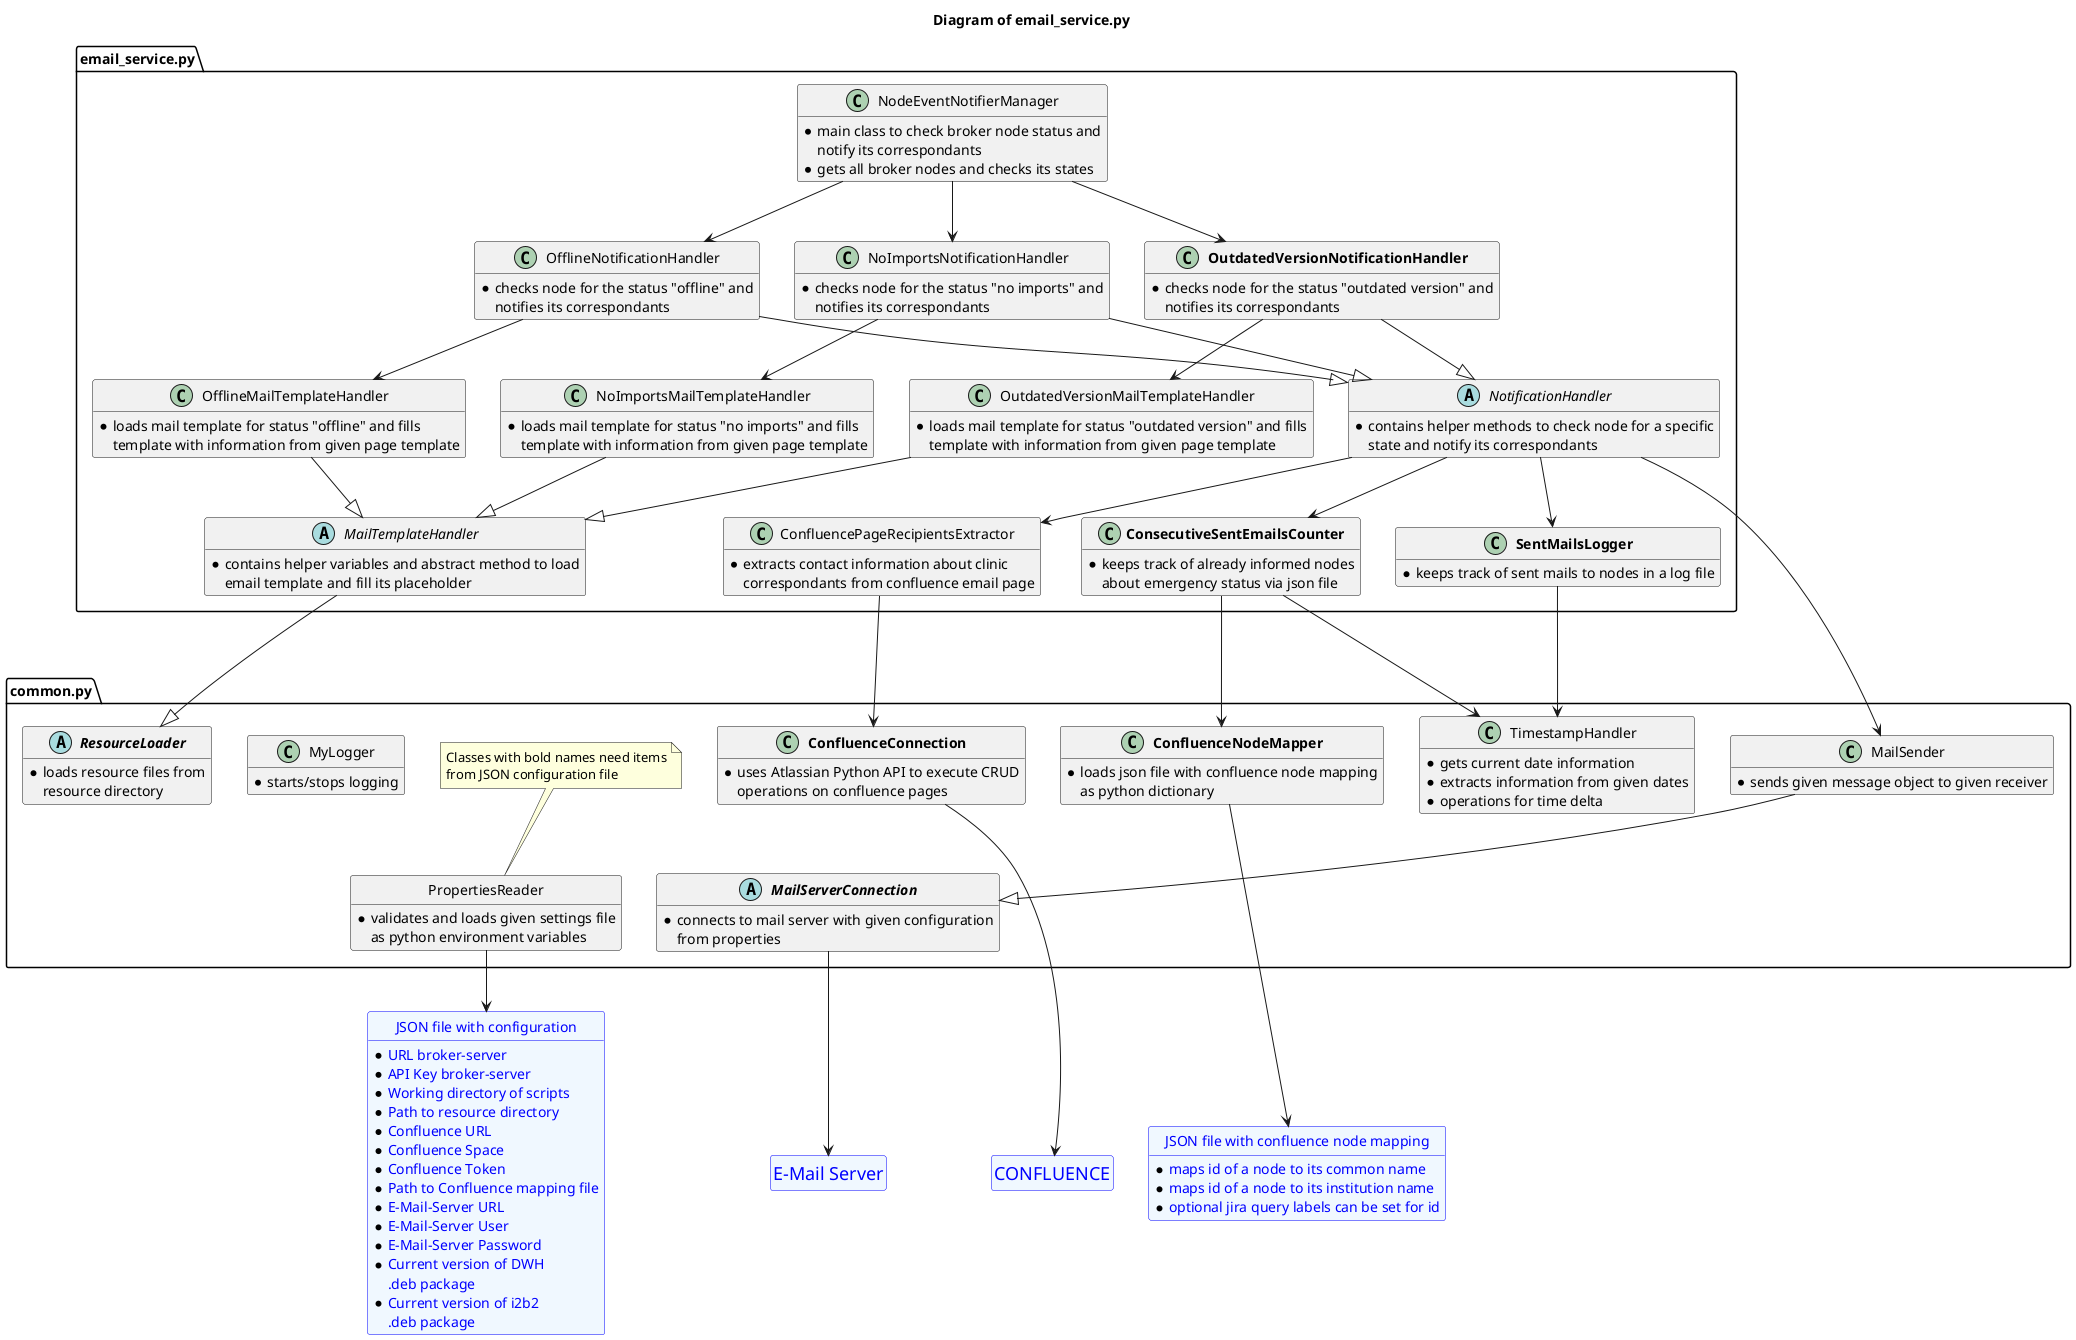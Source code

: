@startuml
hide methods

title Diagram of email_service.py

entity "<size:18>CONFLUENCE</size>" as confluence
entity confluence #aliceblue;line:blue;text:blue
hide confluence members
hide confluence circle

entity "JSON file with configuration" as settings {
* URL broker-server
* API Key broker-server
* Working directory of scripts
* Path to resource directory
* Confluence URL
* Confluence Space
* Confluence Token
* Path to Confluence mapping file
* E-Mail-Server URL
* E-Mail-Server User
* E-Mail-Server Password
* Current version of DWH
.deb package
* Current version of i2b2
.deb package
}
entity settings #aliceblue;line:blue;text:blue
hide settings circle

entity "JSON file with confluence node mapping" as mapping {
* maps id of a node to its common name
* maps id of a node to its institution name
* optional jira query labels can be set for id
}
entity mapping #aliceblue;line:blue;text:blue
hide mapping circle

entity "<size:18>E-Mail Server</size>" as email
entity email #aliceblue;line:blue;text:blue
hide email members
hide email circle


'###################################################################'

package "common.py" as common <<Package>> {
abstract class "**ResourceLoader**" as ResourceLoader {
* loads resource files from
resource directory
}

class "**ConfluenceConnection**" as ConfluenceConnection {
* uses Atlassian Python API to execute CRUD
operations on confluence pages
}

class "**ConfluenceNodeMapper**" as ConfluenceNodeMapper {
* loads json file with confluence node mapping
as python dictionary
}

class TimestampHandler {
* gets current date information
* extracts information from given dates
* operations for time delta
}

abstract class "**MailServerConnection**" as MailServerConnection {
* connects to mail server with given configuration
from properties
}

class MailSender {
* sends given message object to given receiver
}

class MyLogger {
* starts/stops logging
}

class PropertiesReader {
* validates and loads given settings file
as python environment variables
}
hide PropertiesReader circle
note top of PropertiesReader: Classes with bold names need items\nfrom JSON configuration file
}

MailServerConnection -d-> email
MailSender --|> MailServerConnection

ConfluenceConnection -d--> confluence
ConfluenceNodeMapper -d--> mapping
PropertiesReader --> settings

'###################################################################'

package "email_service.py" as email_service <<Package>> {


abstract class MailTemplateHandler {
* contains helper variables and abstract method to load
email template and fill its placeholder
}

class OfflineMailTemplateHandler {
* loads mail template for status "offline" and fills
template with information from given page template
}

class NoImportsMailTemplateHandler {
* loads mail template for status "no imports" and fills
template with information from given page template
}

class OutdatedVersionMailTemplateHandler {
* loads mail template for status "outdated version" and fills
template with information from given page template
}

class ConfluencePageRecipientsExtractor {
* extracts contact information about clinic
correspondants from confluence email page
}

class "**ConsecutiveSentEmailsCounter**" as ConsecutiveSentEmailsCounter {
* keeps track of already informed nodes
about emergency status via json file
}

class "**SentMailsLogger**" as SentMailsLogger {
* keeps track of sent mails to nodes in a log file
}

abstract class NotificationHandler {
* contains helper methods to check node for a specific
state and notify its correspondants
}

class OfflineNotificationHandler {
* checks node for the status "offline" and
notifies its correspondants
}

class NoImportsNotificationHandler {
* checks node for the status "no imports" and
notifies its correspondants
}

class "**OutdatedVersionNotificationHandler**" as OutdatedVersionNotificationHandler {
* checks node for the status "outdated version" and
notifies its correspondants
}

class NodeEventNotifierManager {
* main class to check broker node status and
notify its correspondants
* gets all broker nodes and checks its states
}
}

MailTemplateHandler ---|> ResourceLoader
OfflineMailTemplateHandler --|> MailTemplateHandler
NoImportsMailTemplateHandler --|> MailTemplateHandler
OutdatedVersionMailTemplateHandler --|> MailTemplateHandler

ConfluencePageRecipientsExtractor ---> ConfluenceConnection

ConsecutiveSentEmailsCounter --> TimestampHandler
ConsecutiveSentEmailsCounter --> ConfluenceNodeMapper

SentMailsLogger --> TimestampHandler

NotificationHandler --> ConfluencePageRecipientsExtractor
NotificationHandler --> SentMailsLogger
NotificationHandler --> ConsecutiveSentEmailsCounter
NotificationHandler --> MailSender

OfflineNotificationHandler --|> NotificationHandler
OfflineNotificationHandler --> OfflineMailTemplateHandler

NoImportsNotificationHandler --|> NotificationHandler
NoImportsNotificationHandler --> NoImportsMailTemplateHandler

OutdatedVersionNotificationHandler --|> NotificationHandler
OutdatedVersionNotificationHandler --> OutdatedVersionMailTemplateHandler

NodeEventNotifierManager --> OfflineNotificationHandler
NodeEventNotifierManager --> NoImportsNotificationHandler
NodeEventNotifierManager --> OutdatedVersionNotificationHandler

@enduml